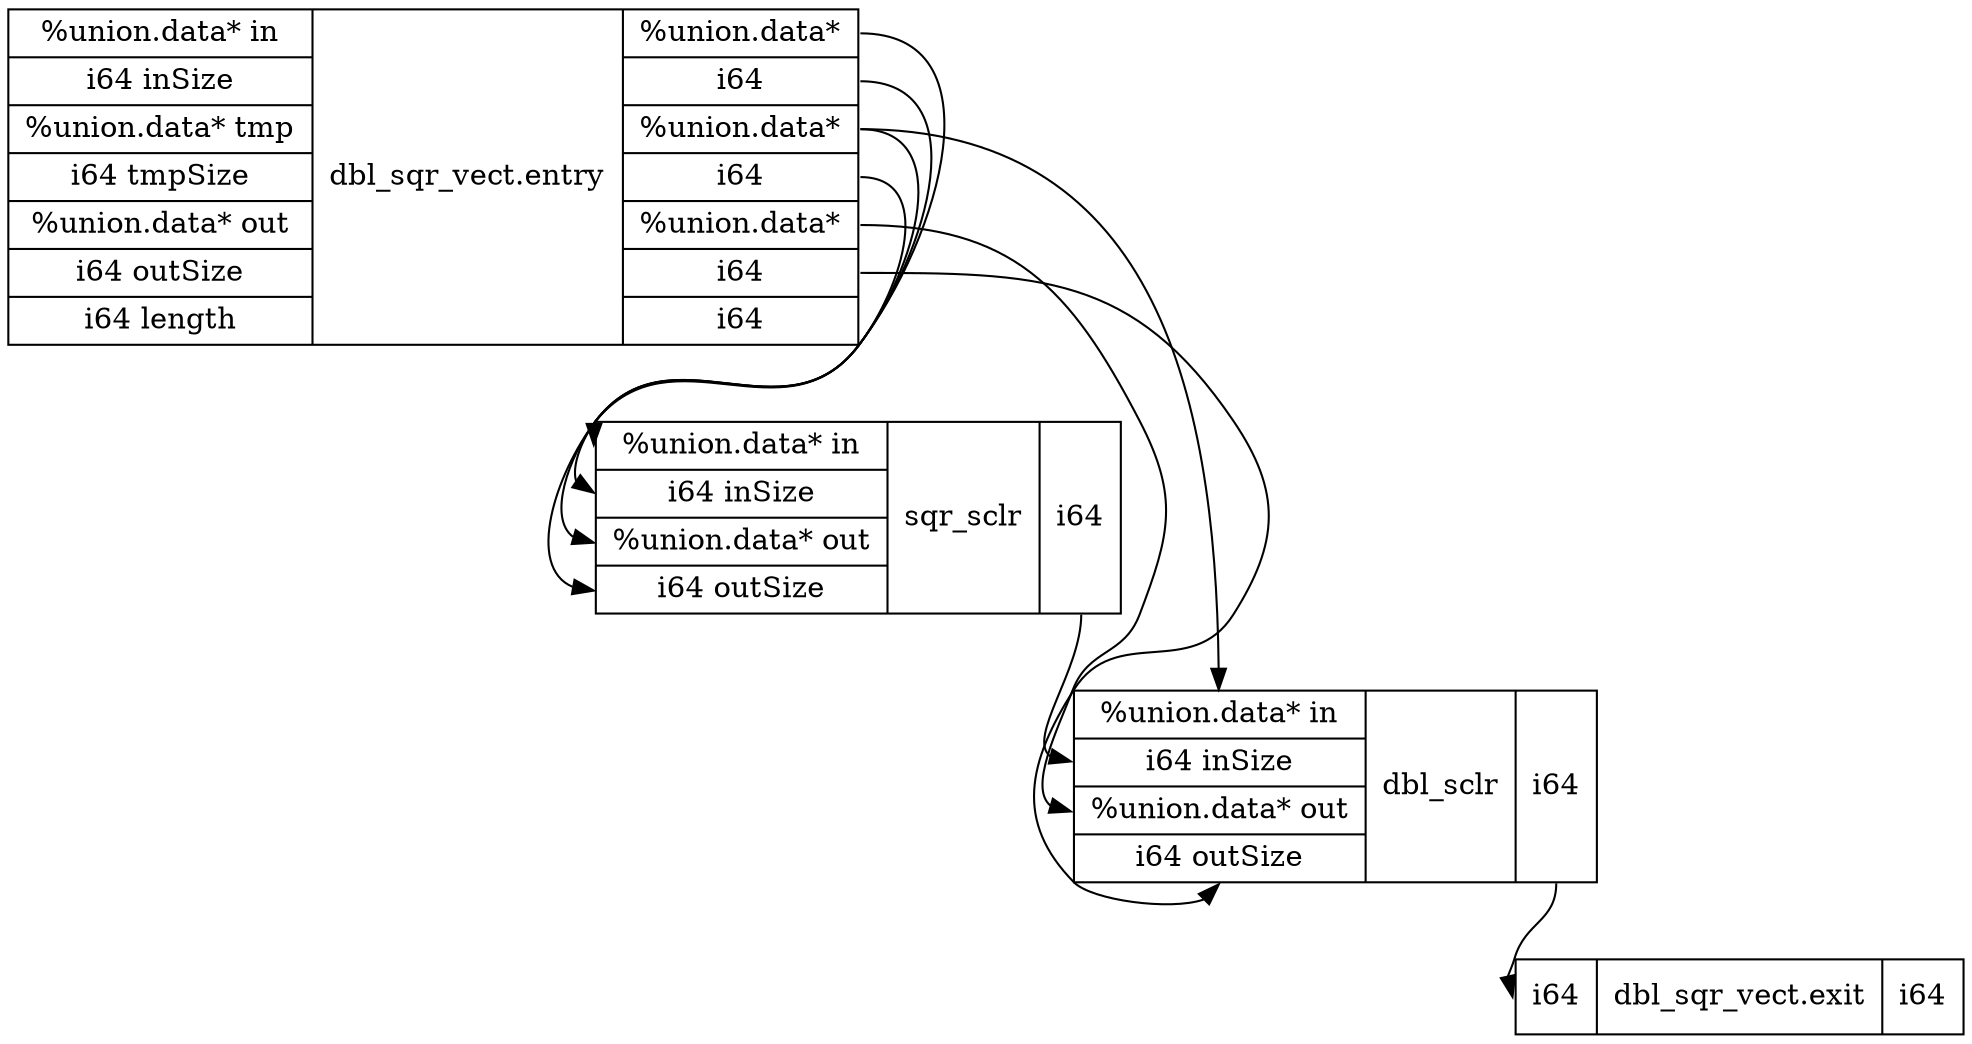 digraph structs {
	node [shape=record];
	"dbl_sqr_vect.exit" [label="{<i0>i64}|dbl_sqr_vect.exit|{<o0>i64}"];
	"sqr_sclr" [label="{<i0>%union.data* in|<i1>i64 inSize|<i2>%union.data* out|<i3>i64 outSize}|sqr_sclr|{<o0>i64}"];
	"dbl_sqr_vect.entry" [label="{<i0>%union.data* in|<i1>i64 inSize|<i2>%union.data* tmp|<i3>i64 tmpSize|<i4>%union.data* out|<i5>i64 outSize|<i6>i64 length}|dbl_sqr_vect.entry|{<o0>%union.data*|<o1>i64|<o2>%union.data*|<o3>i64|<o4>%union.data*|<o5>i64|<o6>i64}"];
	"dbl_sclr" [label="{<i0>%union.data* in|<i1>i64 inSize|<i2>%union.data* out|<i3>i64 outSize}|dbl_sclr|{<o0>i64}"];

	"dbl_sqr_vect.entry" -> "dbl_sclr" [tailport=o4, headport=i2, ];
	"dbl_sclr" -> "dbl_sqr_vect.exit" [tailport=o0, headport=i0, ];
	"dbl_sqr_vect.entry" -> "sqr_sclr" [tailport=o3, headport=i3, ];
	"dbl_sqr_vect.entry" -> "dbl_sclr" [tailport=o2, headport=i0, ];
	"dbl_sqr_vect.entry" -> "sqr_sclr" [tailport=o2, headport=i2, ];
	"dbl_sqr_vect.entry" -> "sqr_sclr" [tailport=o0, headport=i0, ];
	"dbl_sqr_vect.entry" -> "dbl_sclr" [tailport=o5, headport=i3, ];
	"dbl_sqr_vect.entry" -> "sqr_sclr" [tailport=o1, headport=i1, ];
	"sqr_sclr" -> "dbl_sclr" [tailport=o0, headport=i1, ];
}
